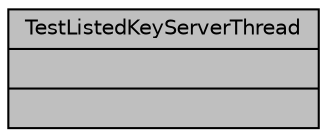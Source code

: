 digraph "TestListedKeyServerThread"
{
 // INTERACTIVE_SVG=YES
 // LATEX_PDF_SIZE
  edge [fontname="Helvetica",fontsize="10",labelfontname="Helvetica",labelfontsize="10"];
  node [fontname="Helvetica",fontsize="10",shape=record];
  Node1 [label="{TestListedKeyServerThread\n||}",height=0.2,width=0.4,color="black", fillcolor="grey75", style="filled", fontcolor="black",tooltip=" "];
}
